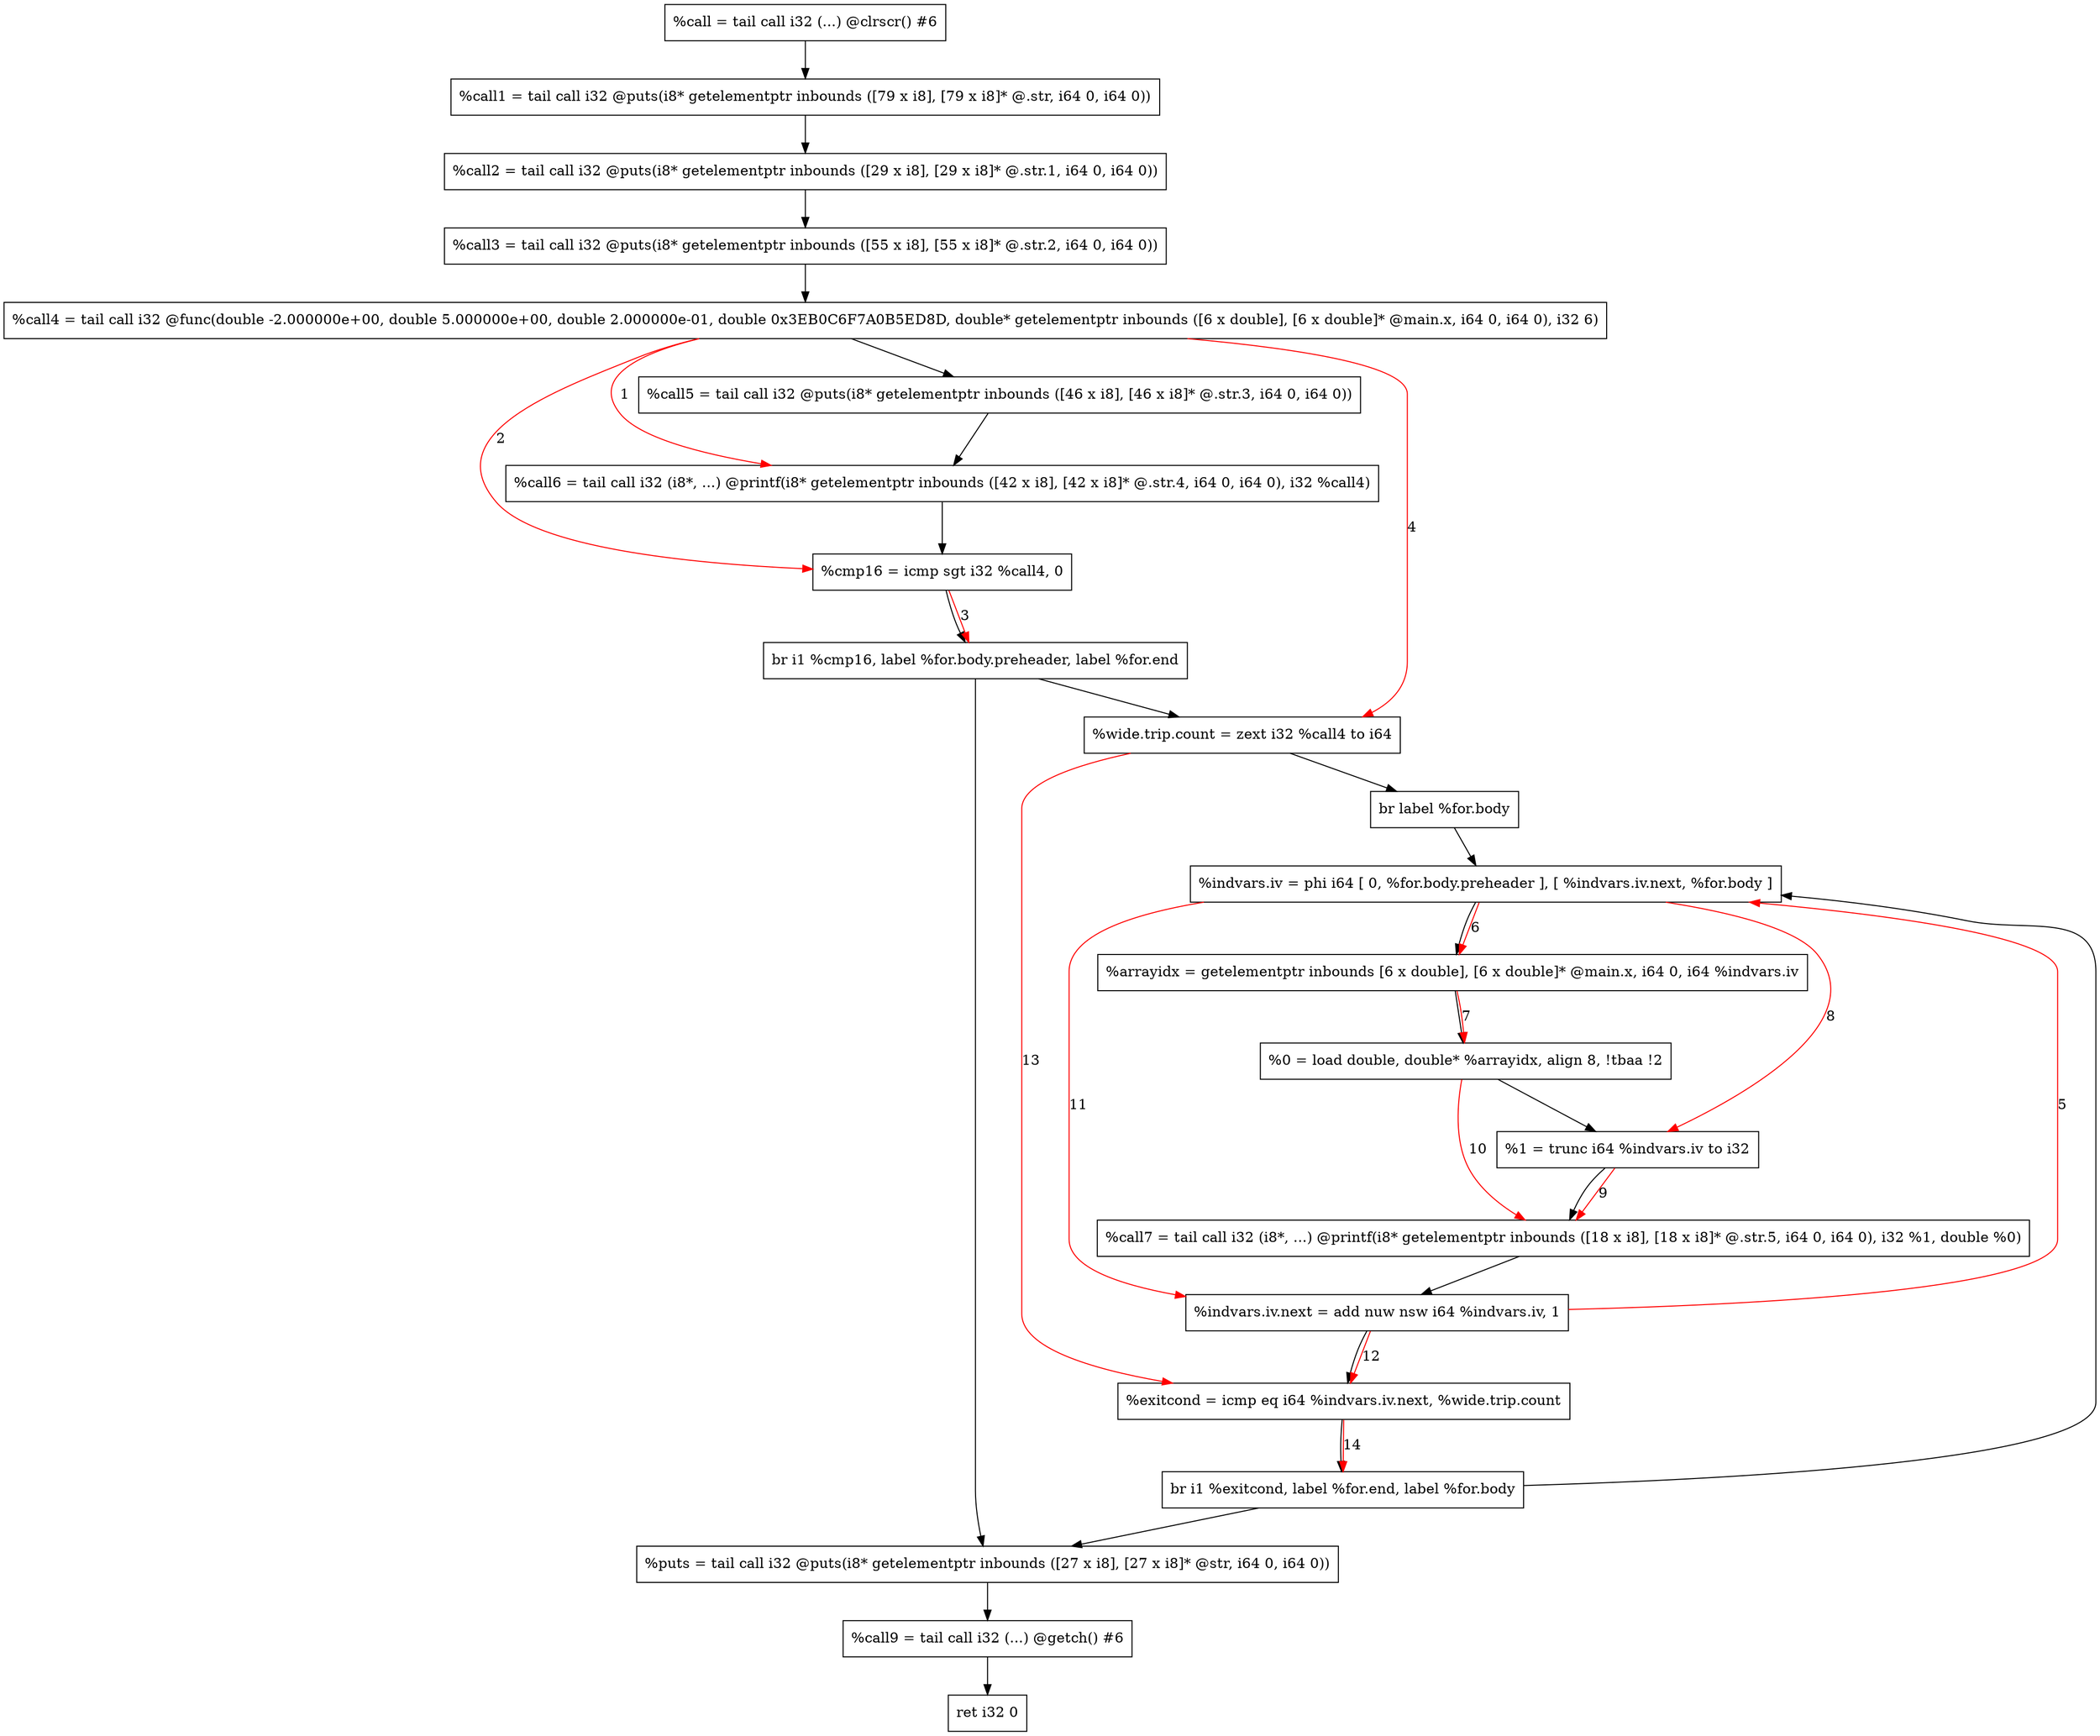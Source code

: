 digraph "CDFG for'main' function" {
	Node0x5628385b8838[shape=record, label="  %call = tail call i32 (...) @clrscr() #6"]
	Node0x5628385b8e10[shape=record, label="  %call1 = tail call i32 @puts(i8* getelementptr inbounds ([79 x i8], [79 x i8]* @.str, i64 0, i64 0))"]
	Node0x5628385b8fa0[shape=record, label="  %call2 = tail call i32 @puts(i8* getelementptr inbounds ([29 x i8], [29 x i8]* @.str.1, i64 0, i64 0))"]
	Node0x5628385b9110[shape=record, label="  %call3 = tail call i32 @puts(i8* getelementptr inbounds ([55 x i8], [55 x i8]* @.str.2, i64 0, i64 0))"]
	Node0x5628385b9498[shape=record, label="  %call4 = tail call i32 @func(double -2.000000e+00, double 5.000000e+00, double 2.000000e-01, double 0x3EB0C6F7A0B5ED8D, double* getelementptr inbounds ([6 x double], [6 x double]* @main.x, i64 0, i64 0), i32 6)"]
	Node0x5628385b95a0[shape=record, label="  %call5 = tail call i32 @puts(i8* getelementptr inbounds ([46 x i8], [46 x i8]* @.str.3, i64 0, i64 0))"]
	Node0x5628385b97b8[shape=record, label="  %call6 = tail call i32 (i8*, ...) @printf(i8* getelementptr inbounds ([42 x i8], [42 x i8]* @.str.4, i64 0, i64 0), i32 %call4)"]
	Node0x5628385b98b0[shape=record, label="  %cmp16 = icmp sgt i32 %call4, 0"]
	Node0x5628385b9a98[shape=record, label="  br i1 %cmp16, label %for.body.preheader, label %for.end"]
	Node0x5628385b2ee8[shape=record, label="  %wide.trip.count = zext i32 %call4 to i64"]
	Node0x5628385b01d8[shape=record, label="  br label %for.body"]
	Node0x5628385b9d68[shape=record, label="  %indvars.iv = phi i64 [ 0, %for.body.preheader ], [ %indvars.iv.next, %for.body ]"]
	Node0x5628385b9e78[shape=record, label="  %arrayidx = getelementptr inbounds [6 x double], [6 x double]* @main.x, i64 0, i64 %indvars.iv"]
	Node0x5628385ad258[shape=record, label="  %0 = load double, double* %arrayidx, align 8, !tbaa !2"]
	Node0x5628385ae8f8[shape=record, label="  %1 = trunc i64 %indvars.iv to i32"]
	Node0x5628385ba000[shape=record, label="  %call7 = tail call i32 (i8*, ...) @printf(i8* getelementptr inbounds ([18 x i8], [18 x i8]* @.str.5, i64 0, i64 0), i32 %1, double %0)"]
	Node0x5628385ba100[shape=record, label="  %indvars.iv.next = add nuw nsw i64 %indvars.iv, 1"]
	Node0x5628385ba170[shape=record, label="  %exitcond = icmp eq i64 %indvars.iv.next, %wide.trip.count"]
	Node0x5628385ba1f8[shape=record, label="  br i1 %exitcond, label %for.end, label %for.body"]
	Node0x5628385ba310[shape=record, label="  %puts = tail call i32 @puts(i8* getelementptr inbounds ([27 x i8], [27 x i8]* @str, i64 0, i64 0))"]
	Node0x5628385ba4c8[shape=record, label="  %call9 = tail call i32 (...) @getch() #6"]
	Node0x5628385b0368[shape=record, label="  ret i32 0"]
	Node0x5628385b8838 -> Node0x5628385b8e10
	Node0x5628385b8e10 -> Node0x5628385b8fa0
	Node0x5628385b8fa0 -> Node0x5628385b9110
	Node0x5628385b9110 -> Node0x5628385b9498
	Node0x5628385b9498 -> Node0x5628385b95a0
	Node0x5628385b95a0 -> Node0x5628385b97b8
	Node0x5628385b97b8 -> Node0x5628385b98b0
	Node0x5628385b98b0 -> Node0x5628385b9a98
	Node0x5628385b9a98 -> Node0x5628385b2ee8
	Node0x5628385b9a98 -> Node0x5628385ba310
	Node0x5628385b2ee8 -> Node0x5628385b01d8
	Node0x5628385b01d8 -> Node0x5628385b9d68
	Node0x5628385b9d68 -> Node0x5628385b9e78
	Node0x5628385b9e78 -> Node0x5628385ad258
	Node0x5628385ad258 -> Node0x5628385ae8f8
	Node0x5628385ae8f8 -> Node0x5628385ba000
	Node0x5628385ba000 -> Node0x5628385ba100
	Node0x5628385ba100 -> Node0x5628385ba170
	Node0x5628385ba170 -> Node0x5628385ba1f8
	Node0x5628385ba1f8 -> Node0x5628385ba310
	Node0x5628385ba1f8 -> Node0x5628385b9d68
	Node0x5628385ba310 -> Node0x5628385ba4c8
	Node0x5628385ba4c8 -> Node0x5628385b0368
edge [color=red]
	Node0x5628385b9498 -> Node0x5628385b97b8[label="1"]
	Node0x5628385b9498 -> Node0x5628385b98b0[label="2"]
	Node0x5628385b98b0 -> Node0x5628385b9a98[label="3"]
	Node0x5628385b9498 -> Node0x5628385b2ee8[label="4"]
	Node0x5628385ba100 -> Node0x5628385b9d68[label="5"]
	Node0x5628385b9d68 -> Node0x5628385b9e78[label="6"]
	Node0x5628385b9e78 -> Node0x5628385ad258[label="7"]
	Node0x5628385b9d68 -> Node0x5628385ae8f8[label="8"]
	Node0x5628385ae8f8 -> Node0x5628385ba000[label="9"]
	Node0x5628385ad258 -> Node0x5628385ba000[label="10"]
	Node0x5628385b9d68 -> Node0x5628385ba100[label="11"]
	Node0x5628385ba100 -> Node0x5628385ba170[label="12"]
	Node0x5628385b2ee8 -> Node0x5628385ba170[label="13"]
	Node0x5628385ba170 -> Node0x5628385ba1f8[label="14"]
}
